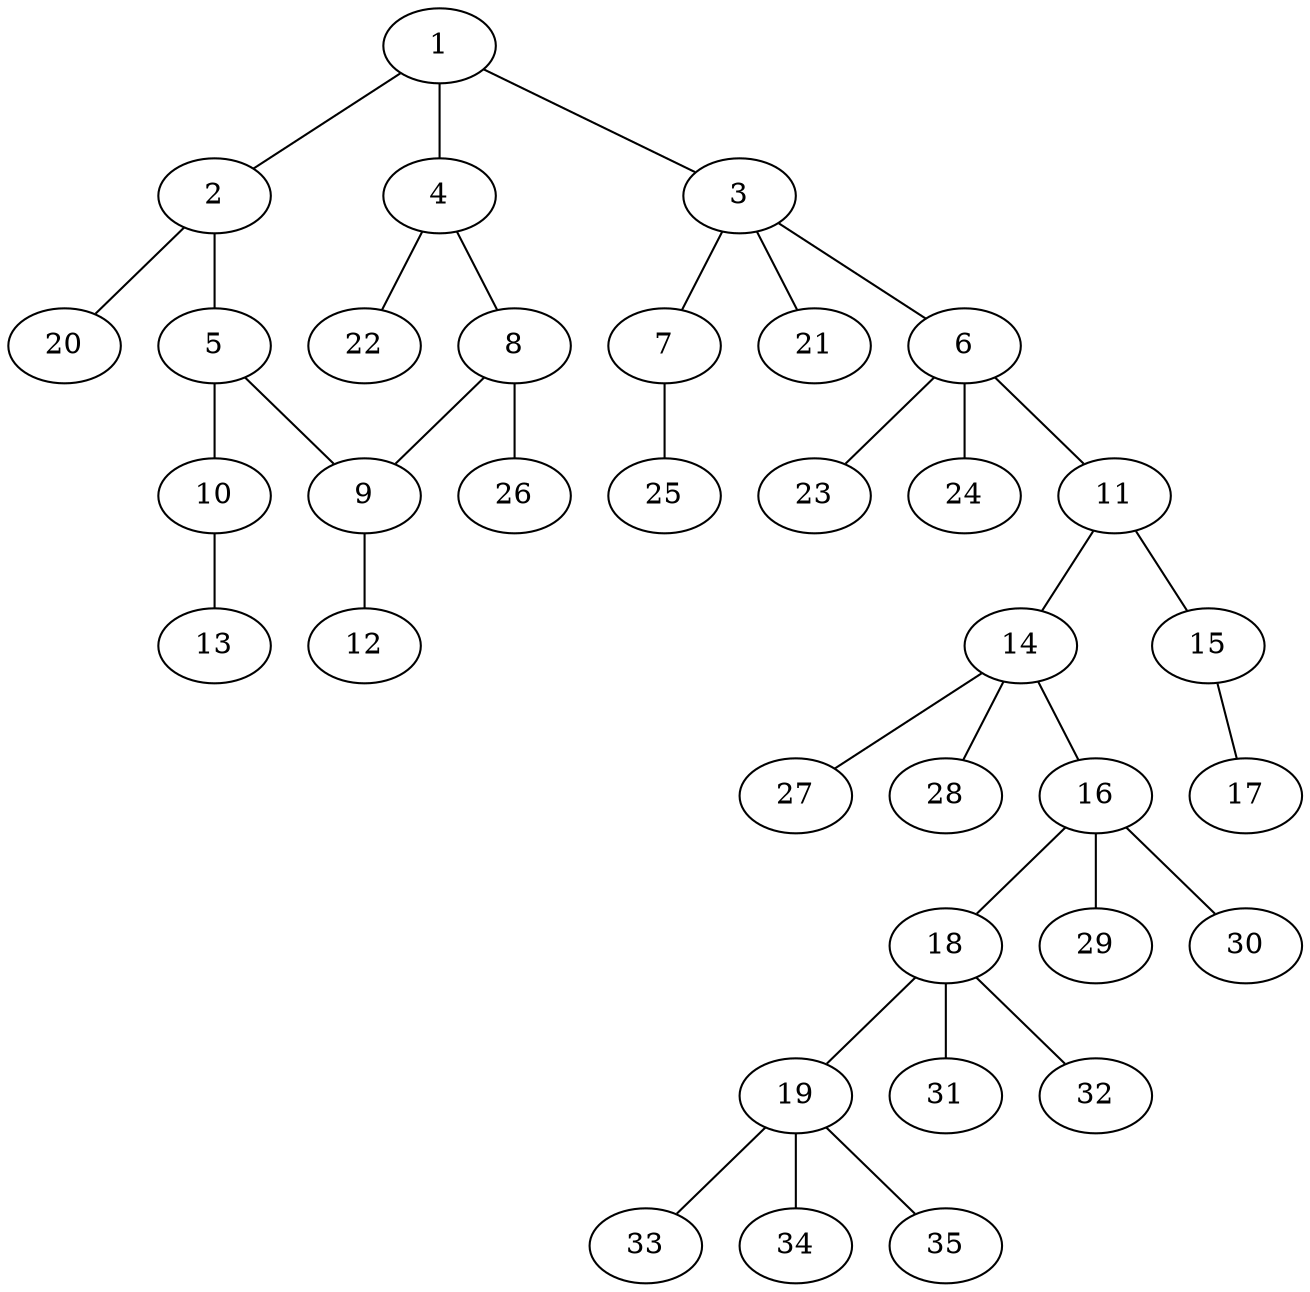 graph molecule_1853 {
	1	 [chem=C];
	2	 [chem=C];
	1 -- 2	 [valence=2];
	3	 [chem=C];
	1 -- 3	 [valence=1];
	4	 [chem=C];
	1 -- 4	 [valence=1];
	5	 [chem=C];
	2 -- 5	 [valence=1];
	20	 [chem=H];
	2 -- 20	 [valence=1];
	6	 [chem=C];
	3 -- 6	 [valence=1];
	7	 [chem=O];
	3 -- 7	 [valence=1];
	21	 [chem=H];
	3 -- 21	 [valence=1];
	8	 [chem=C];
	4 -- 8	 [valence=2];
	22	 [chem=H];
	4 -- 22	 [valence=1];
	9	 [chem=C];
	5 -- 9	 [valence=1];
	10	 [chem=N];
	5 -- 10	 [valence=2];
	11	 [chem=N];
	6 -- 11	 [valence=1];
	23	 [chem=H];
	6 -- 23	 [valence=1];
	24	 [chem=H];
	6 -- 24	 [valence=1];
	25	 [chem=H];
	7 -- 25	 [valence=1];
	8 -- 9	 [valence=1];
	26	 [chem=H];
	8 -- 26	 [valence=1];
	12	 [chem=O];
	9 -- 12	 [valence=2];
	13	 [chem=N];
	10 -- 13	 [valence=2];
	14	 [chem=C];
	11 -- 14	 [valence=1];
	15	 [chem=N];
	11 -- 15	 [valence=1];
	16	 [chem=C];
	14 -- 16	 [valence=1];
	27	 [chem=H];
	14 -- 27	 [valence=1];
	28	 [chem=H];
	14 -- 28	 [valence=1];
	17	 [chem=O];
	15 -- 17	 [valence=2];
	18	 [chem=C];
	16 -- 18	 [valence=1];
	29	 [chem=H];
	16 -- 29	 [valence=1];
	30	 [chem=H];
	16 -- 30	 [valence=1];
	19	 [chem=C];
	18 -- 19	 [valence=1];
	31	 [chem=H];
	18 -- 31	 [valence=1];
	32	 [chem=H];
	18 -- 32	 [valence=1];
	33	 [chem=H];
	19 -- 33	 [valence=1];
	34	 [chem=H];
	19 -- 34	 [valence=1];
	35	 [chem=H];
	19 -- 35	 [valence=1];
}
